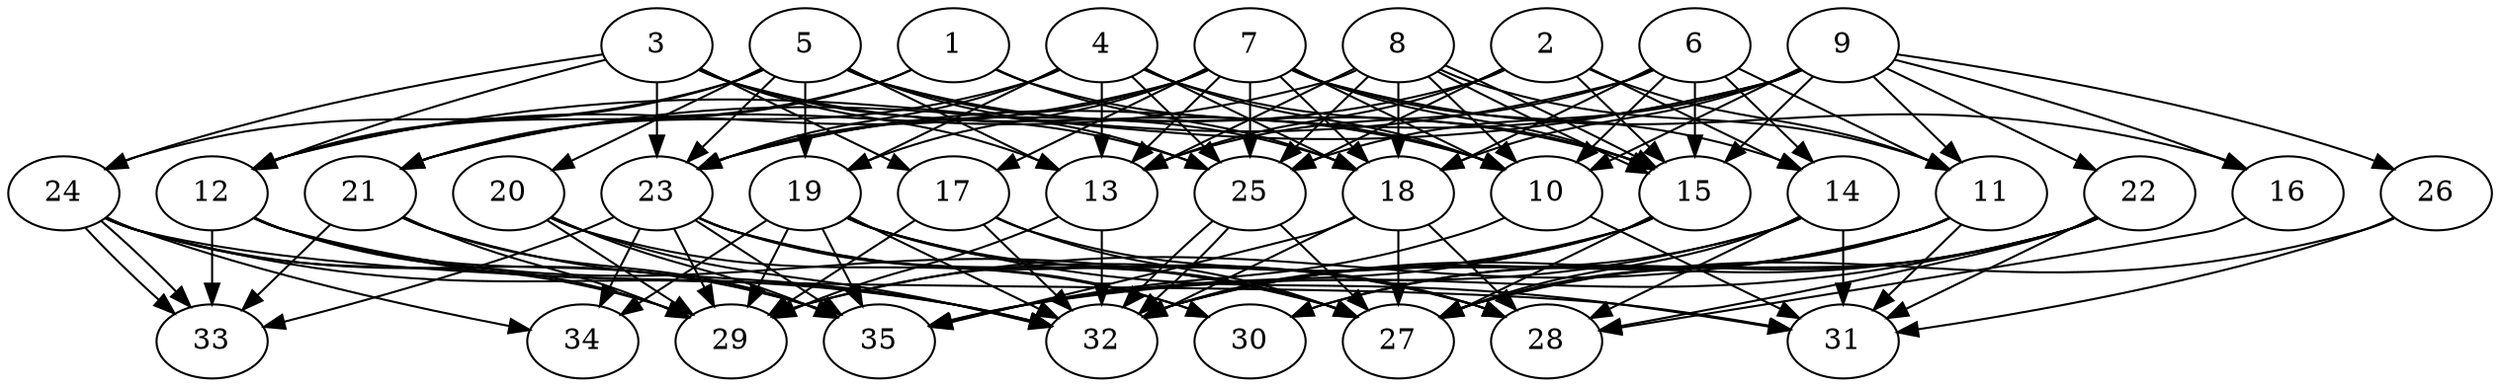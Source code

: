 // DAG automatically generated by daggen at Thu Oct  3 14:05:38 2019
// ./daggen --dot -n 35 --ccr 0.5 --fat 0.7 --regular 0.5 --density 0.9 --mindata 5242880 --maxdata 52428800 
digraph G {
  1 [size="29659136", alpha="0.02", expect_size="14829568"] 
  1 -> 10 [size ="14829568"]
  1 -> 12 [size ="14829568"]
  1 -> 18 [size ="14829568"]
  1 -> 21 [size ="14829568"]
  2 [size="44685312", alpha="0.08", expect_size="22342656"] 
  2 -> 11 [size ="22342656"]
  2 -> 13 [size ="22342656"]
  2 -> 14 [size ="22342656"]
  2 -> 15 [size ="22342656"]
  2 -> 23 [size ="22342656"]
  2 -> 25 [size ="22342656"]
  3 [size="93941760", alpha="0.01", expect_size="46970880"] 
  3 -> 10 [size ="46970880"]
  3 -> 12 [size ="46970880"]
  3 -> 13 [size ="46970880"]
  3 -> 17 [size ="46970880"]
  3 -> 23 [size ="46970880"]
  3 -> 24 [size ="46970880"]
  3 -> 25 [size ="46970880"]
  4 [size="104353792", alpha="0.01", expect_size="52176896"] 
  4 -> 10 [size ="52176896"]
  4 -> 13 [size ="52176896"]
  4 -> 15 [size ="52176896"]
  4 -> 18 [size ="52176896"]
  4 -> 19 [size ="52176896"]
  4 -> 21 [size ="52176896"]
  4 -> 23 [size ="52176896"]
  4 -> 25 [size ="52176896"]
  5 [size="35692544", alpha="0.13", expect_size="17846272"] 
  5 -> 12 [size ="17846272"]
  5 -> 13 [size ="17846272"]
  5 -> 15 [size ="17846272"]
  5 -> 18 [size ="17846272"]
  5 -> 19 [size ="17846272"]
  5 -> 20 [size ="17846272"]
  5 -> 23 [size ="17846272"]
  5 -> 24 [size ="17846272"]
  5 -> 25 [size ="17846272"]
  6 [size="73127936", alpha="0.10", expect_size="36563968"] 
  6 -> 10 [size ="36563968"]
  6 -> 11 [size ="36563968"]
  6 -> 13 [size ="36563968"]
  6 -> 14 [size ="36563968"]
  6 -> 15 [size ="36563968"]
  6 -> 18 [size ="36563968"]
  6 -> 21 [size ="36563968"]
  7 [size="60645376", alpha="0.01", expect_size="30322688"] 
  7 -> 10 [size ="30322688"]
  7 -> 12 [size ="30322688"]
  7 -> 13 [size ="30322688"]
  7 -> 14 [size ="30322688"]
  7 -> 15 [size ="30322688"]
  7 -> 16 [size ="30322688"]
  7 -> 17 [size ="30322688"]
  7 -> 18 [size ="30322688"]
  7 -> 19 [size ="30322688"]
  7 -> 23 [size ="30322688"]
  7 -> 25 [size ="30322688"]
  8 [size="37607424", alpha="0.00", expect_size="18803712"] 
  8 -> 10 [size ="18803712"]
  8 -> 11 [size ="18803712"]
  8 -> 13 [size ="18803712"]
  8 -> 15 [size ="18803712"]
  8 -> 15 [size ="18803712"]
  8 -> 18 [size ="18803712"]
  8 -> 21 [size ="18803712"]
  8 -> 25 [size ="18803712"]
  9 [size="76013568", alpha="0.18", expect_size="38006784"] 
  9 -> 10 [size ="38006784"]
  9 -> 11 [size ="38006784"]
  9 -> 12 [size ="38006784"]
  9 -> 15 [size ="38006784"]
  9 -> 16 [size ="38006784"]
  9 -> 18 [size ="38006784"]
  9 -> 22 [size ="38006784"]
  9 -> 23 [size ="38006784"]
  9 -> 25 [size ="38006784"]
  9 -> 26 [size ="38006784"]
  10 [size="24619008", alpha="0.17", expect_size="12309504"] 
  10 -> 31 [size ="12309504"]
  10 -> 35 [size ="12309504"]
  11 [size="57864192", alpha="0.06", expect_size="28932096"] 
  11 -> 27 [size ="28932096"]
  11 -> 29 [size ="28932096"]
  11 -> 30 [size ="28932096"]
  11 -> 31 [size ="28932096"]
  11 -> 32 [size ="28932096"]
  12 [size="65978368", alpha="0.12", expect_size="32989184"] 
  12 -> 27 [size ="32989184"]
  12 -> 29 [size ="32989184"]
  12 -> 32 [size ="32989184"]
  12 -> 33 [size ="32989184"]
  12 -> 35 [size ="32989184"]
  13 [size="11487232", alpha="0.01", expect_size="5743616"] 
  13 -> 29 [size ="5743616"]
  13 -> 32 [size ="5743616"]
  14 [size="15372288", alpha="0.10", expect_size="7686144"] 
  14 -> 27 [size ="7686144"]
  14 -> 28 [size ="7686144"]
  14 -> 31 [size ="7686144"]
  14 -> 32 [size ="7686144"]
  14 -> 35 [size ="7686144"]
  15 [size="21702656", alpha="0.02", expect_size="10851328"] 
  15 -> 27 [size ="10851328"]
  15 -> 29 [size ="10851328"]
  15 -> 32 [size ="10851328"]
  15 -> 35 [size ="10851328"]
  16 [size="83832832", alpha="0.04", expect_size="41916416"] 
  16 -> 28 [size ="41916416"]
  17 [size="38963200", alpha="0.17", expect_size="19481600"] 
  17 -> 27 [size ="19481600"]
  17 -> 28 [size ="19481600"]
  17 -> 29 [size ="19481600"]
  17 -> 32 [size ="19481600"]
  18 [size="43452416", alpha="0.14", expect_size="21726208"] 
  18 -> 27 [size ="21726208"]
  18 -> 28 [size ="21726208"]
  18 -> 32 [size ="21726208"]
  18 -> 35 [size ="21726208"]
  19 [size="43653120", alpha="0.07", expect_size="21826560"] 
  19 -> 27 [size ="21826560"]
  19 -> 28 [size ="21826560"]
  19 -> 29 [size ="21826560"]
  19 -> 31 [size ="21826560"]
  19 -> 32 [size ="21826560"]
  19 -> 34 [size ="21826560"]
  19 -> 35 [size ="21826560"]
  20 [size="32305152", alpha="0.06", expect_size="16152576"] 
  20 -> 29 [size ="16152576"]
  20 -> 30 [size ="16152576"]
  20 -> 32 [size ="16152576"]
  20 -> 35 [size ="16152576"]
  21 [size="18737152", alpha="0.09", expect_size="9368576"] 
  21 -> 29 [size ="9368576"]
  21 -> 32 [size ="9368576"]
  21 -> 33 [size ="9368576"]
  21 -> 35 [size ="9368576"]
  22 [size="45142016", alpha="0.20", expect_size="22571008"] 
  22 -> 27 [size ="22571008"]
  22 -> 28 [size ="22571008"]
  22 -> 30 [size ="22571008"]
  22 -> 31 [size ="22571008"]
  22 -> 32 [size ="22571008"]
  22 -> 35 [size ="22571008"]
  23 [size="100153344", alpha="0.08", expect_size="50076672"] 
  23 -> 27 [size ="50076672"]
  23 -> 28 [size ="50076672"]
  23 -> 29 [size ="50076672"]
  23 -> 30 [size ="50076672"]
  23 -> 33 [size ="50076672"]
  23 -> 34 [size ="50076672"]
  23 -> 35 [size ="50076672"]
  24 [size="11384832", alpha="0.16", expect_size="5692416"] 
  24 -> 29 [size ="5692416"]
  24 -> 31 [size ="5692416"]
  24 -> 32 [size ="5692416"]
  24 -> 33 [size ="5692416"]
  24 -> 33 [size ="5692416"]
  24 -> 34 [size ="5692416"]
  24 -> 35 [size ="5692416"]
  25 [size="59654144", alpha="0.09", expect_size="29827072"] 
  25 -> 27 [size ="29827072"]
  25 -> 32 [size ="29827072"]
  25 -> 32 [size ="29827072"]
  26 [size="70690816", alpha="0.15", expect_size="35345408"] 
  26 -> 27 [size ="35345408"]
  26 -> 31 [size ="35345408"]
  27 [size="91498496", alpha="0.13", expect_size="45749248"] 
  28 [size="75724800", alpha="0.16", expect_size="37862400"] 
  29 [size="49711104", alpha="0.12", expect_size="24855552"] 
  30 [size="83150848", alpha="0.12", expect_size="41575424"] 
  31 [size="17756160", alpha="0.02", expect_size="8878080"] 
  32 [size="61446144", alpha="0.04", expect_size="30723072"] 
  33 [size="59678720", alpha="0.06", expect_size="29839360"] 
  34 [size="95909888", alpha="0.08", expect_size="47954944"] 
  35 [size="75266048", alpha="0.14", expect_size="37633024"] 
}
